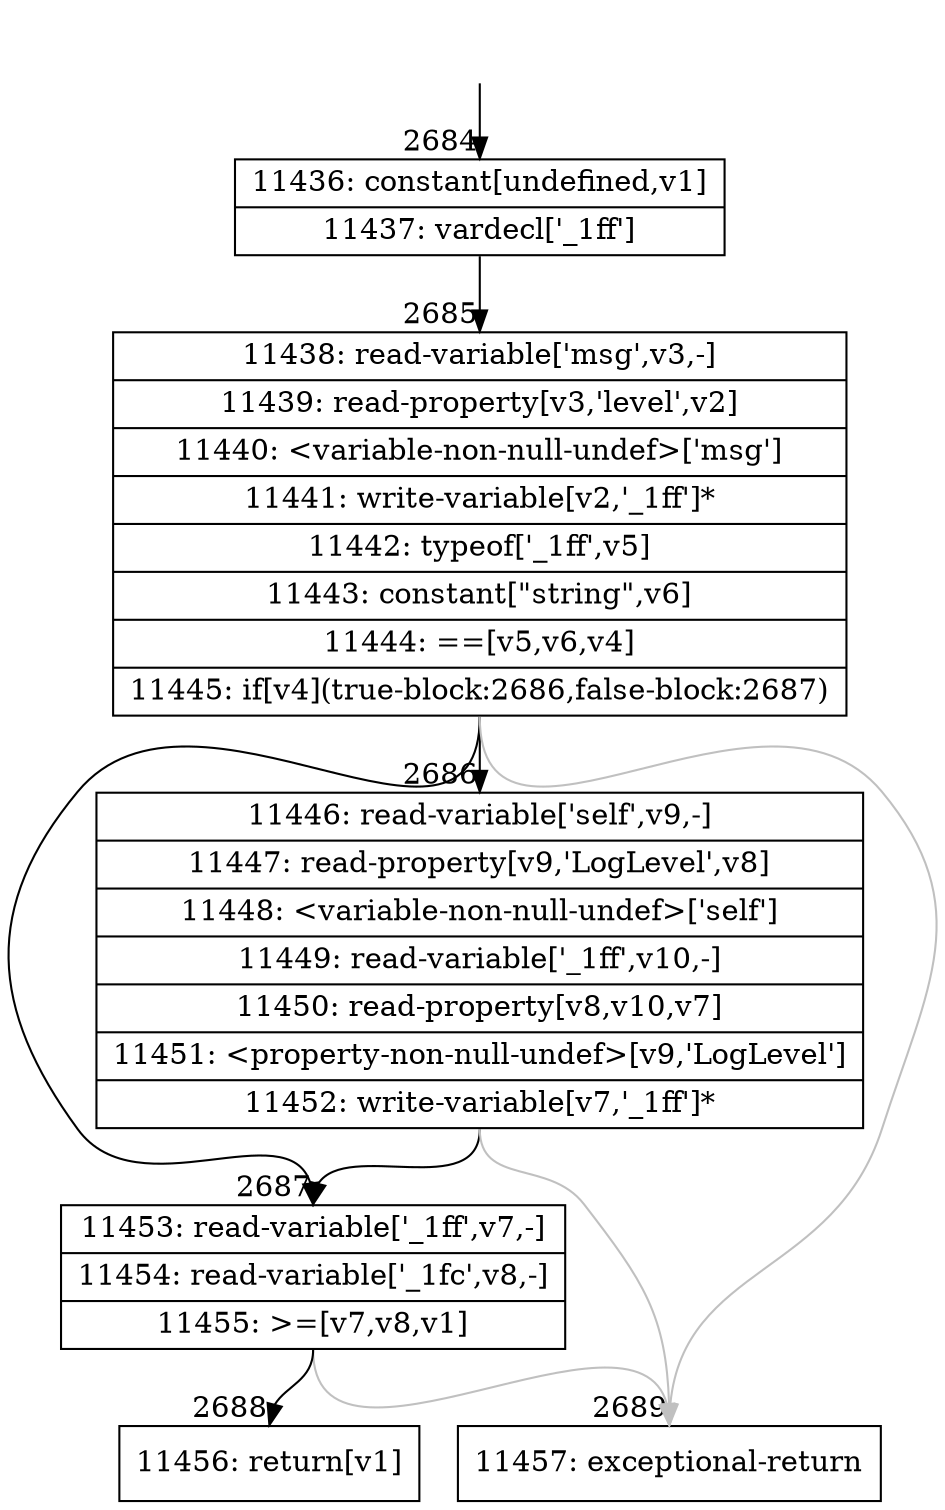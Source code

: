 digraph {
rankdir="TD"
BB_entry208[shape=none,label=""];
BB_entry208 -> BB2684 [tailport=s, headport=n, headlabel="    2684"]
BB2684 [shape=record label="{11436: constant[undefined,v1]|11437: vardecl['_1ff']}" ] 
BB2684 -> BB2685 [tailport=s, headport=n, headlabel="      2685"]
BB2685 [shape=record label="{11438: read-variable['msg',v3,-]|11439: read-property[v3,'level',v2]|11440: \<variable-non-null-undef\>['msg']|11441: write-variable[v2,'_1ff']*|11442: typeof['_1ff',v5]|11443: constant[\"string\",v6]|11444: ==[v5,v6,v4]|11445: if[v4](true-block:2686,false-block:2687)}" ] 
BB2685 -> BB2686 [tailport=s, headport=n, headlabel="      2686"]
BB2685 -> BB2687 [tailport=s, headport=n, headlabel="      2687"]
BB2685 -> BB2689 [tailport=s, headport=n, color=gray, headlabel="      2689"]
BB2686 [shape=record label="{11446: read-variable['self',v9,-]|11447: read-property[v9,'LogLevel',v8]|11448: \<variable-non-null-undef\>['self']|11449: read-variable['_1ff',v10,-]|11450: read-property[v8,v10,v7]|11451: \<property-non-null-undef\>[v9,'LogLevel']|11452: write-variable[v7,'_1ff']*}" ] 
BB2686 -> BB2687 [tailport=s, headport=n]
BB2686 -> BB2689 [tailport=s, headport=n, color=gray]
BB2687 [shape=record label="{11453: read-variable['_1ff',v7,-]|11454: read-variable['_1fc',v8,-]|11455: \>=[v7,v8,v1]}" ] 
BB2687 -> BB2688 [tailport=s, headport=n, headlabel="      2688"]
BB2687 -> BB2689 [tailport=s, headport=n, color=gray]
BB2688 [shape=record label="{11456: return[v1]}" ] 
BB2689 [shape=record label="{11457: exceptional-return}" ] 
//#$~ 1728
}
